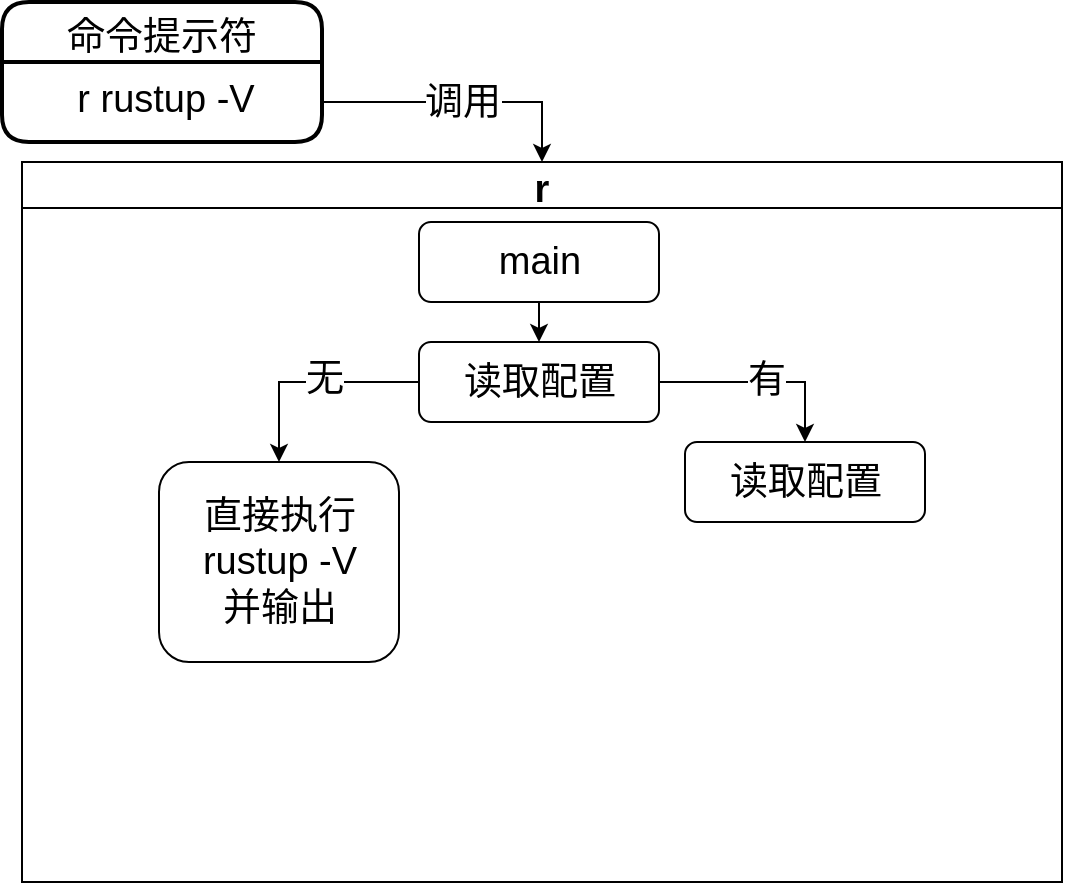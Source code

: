 <mxfile version="20.1.4" type="github">
  <diagram name="Page-1" id="efa7a0a1-bf9b-a30e-e6df-94a7791c09e9">
    <mxGraphModel dx="898" dy="545" grid="1" gridSize="10" guides="1" tooltips="1" connect="1" arrows="1" fold="1" page="1" pageScale="1" pageWidth="826" pageHeight="1169" background="none" math="0" shadow="0">
      <root>
        <mxCell id="0" />
        <mxCell id="1" parent="0" />
        <mxCell id="FhZoDT9mjNjwIompHx8n-150" value="命令提示符" style="swimlane;childLayout=stackLayout;horizontal=1;startSize=30;horizontalStack=0;rounded=1;fontSize=19;fontStyle=0;strokeWidth=2;resizeParent=0;resizeLast=1;shadow=0;dashed=0;align=center;" vertex="1" parent="1">
          <mxGeometry x="10" y="10" width="160" height="70" as="geometry" />
        </mxCell>
        <mxCell id="FhZoDT9mjNjwIompHx8n-151" value="r rustup -V" style="align=center;strokeColor=none;fillColor=none;spacingLeft=4;fontSize=19;verticalAlign=top;resizable=0;rotatable=0;part=1;" vertex="1" parent="FhZoDT9mjNjwIompHx8n-150">
          <mxGeometry y="30" width="160" height="40" as="geometry" />
        </mxCell>
        <mxCell id="FhZoDT9mjNjwIompHx8n-159" value="调用" style="edgeStyle=orthogonalEdgeStyle;rounded=0;orthogonalLoop=1;jettySize=auto;html=1;exitX=1;exitY=0.5;exitDx=0;exitDy=0;fontSize=19;entryX=0.5;entryY=0;entryDx=0;entryDy=0;" edge="1" parent="1" source="FhZoDT9mjNjwIompHx8n-151" target="FhZoDT9mjNjwIompHx8n-184">
          <mxGeometry relative="1" as="geometry">
            <mxPoint x="310" y="100" as="targetPoint" />
          </mxGeometry>
        </mxCell>
        <mxCell id="FhZoDT9mjNjwIompHx8n-184" value="r" style="swimlane;fontSize=19;" vertex="1" parent="1">
          <mxGeometry x="20" y="90" width="520" height="360" as="geometry" />
        </mxCell>
        <mxCell id="FhZoDT9mjNjwIompHx8n-189" style="edgeStyle=orthogonalEdgeStyle;rounded=0;orthogonalLoop=1;jettySize=auto;html=1;exitX=0.5;exitY=1;exitDx=0;exitDy=0;entryX=0.5;entryY=0;entryDx=0;entryDy=0;fontSize=19;" edge="1" parent="FhZoDT9mjNjwIompHx8n-184" source="FhZoDT9mjNjwIompHx8n-186" target="FhZoDT9mjNjwIompHx8n-187">
          <mxGeometry relative="1" as="geometry" />
        </mxCell>
        <mxCell id="FhZoDT9mjNjwIompHx8n-186" value="main" style="rounded=1;whiteSpace=wrap;html=1;fontSize=19;" vertex="1" parent="FhZoDT9mjNjwIompHx8n-184">
          <mxGeometry x="198.5" y="30" width="120" height="40" as="geometry" />
        </mxCell>
        <mxCell id="FhZoDT9mjNjwIompHx8n-199" value="" style="edgeStyle=orthogonalEdgeStyle;rounded=0;orthogonalLoop=1;jettySize=auto;html=1;fontSize=19;" edge="1" parent="FhZoDT9mjNjwIompHx8n-184" source="FhZoDT9mjNjwIompHx8n-187" target="FhZoDT9mjNjwIompHx8n-198">
          <mxGeometry relative="1" as="geometry" />
        </mxCell>
        <mxCell id="FhZoDT9mjNjwIompHx8n-202" value="无" style="edgeLabel;html=1;align=center;verticalAlign=middle;resizable=0;points=[];fontSize=19;" vertex="1" connectable="0" parent="FhZoDT9mjNjwIompHx8n-199">
          <mxGeometry x="-0.135" y="-2" relative="1" as="geometry">
            <mxPoint as="offset" />
          </mxGeometry>
        </mxCell>
        <mxCell id="FhZoDT9mjNjwIompHx8n-201" value="" style="edgeStyle=orthogonalEdgeStyle;rounded=0;orthogonalLoop=1;jettySize=auto;html=1;fontSize=19;" edge="1" parent="FhZoDT9mjNjwIompHx8n-184" source="FhZoDT9mjNjwIompHx8n-187" target="FhZoDT9mjNjwIompHx8n-200">
          <mxGeometry relative="1" as="geometry" />
        </mxCell>
        <mxCell id="FhZoDT9mjNjwIompHx8n-204" value="有" style="edgeLabel;html=1;align=center;verticalAlign=middle;resizable=0;points=[];fontSize=19;" vertex="1" connectable="0" parent="FhZoDT9mjNjwIompHx8n-201">
          <mxGeometry x="0.037" y="1" relative="1" as="geometry">
            <mxPoint as="offset" />
          </mxGeometry>
        </mxCell>
        <mxCell id="FhZoDT9mjNjwIompHx8n-187" value="读取配置" style="rounded=1;whiteSpace=wrap;html=1;fontSize=19;" vertex="1" parent="FhZoDT9mjNjwIompHx8n-184">
          <mxGeometry x="198.5" y="90" width="120" height="40" as="geometry" />
        </mxCell>
        <mxCell id="FhZoDT9mjNjwIompHx8n-198" value="直接执行&lt;br&gt;rustup -V&lt;br&gt;并输出" style="rounded=1;whiteSpace=wrap;html=1;fontSize=19;" vertex="1" parent="FhZoDT9mjNjwIompHx8n-184">
          <mxGeometry x="68.5" y="150" width="120" height="100" as="geometry" />
        </mxCell>
        <mxCell id="FhZoDT9mjNjwIompHx8n-200" value="读取配置" style="rounded=1;whiteSpace=wrap;html=1;fontSize=19;" vertex="1" parent="FhZoDT9mjNjwIompHx8n-184">
          <mxGeometry x="331.5" y="140" width="120" height="40" as="geometry" />
        </mxCell>
      </root>
    </mxGraphModel>
  </diagram>
</mxfile>
